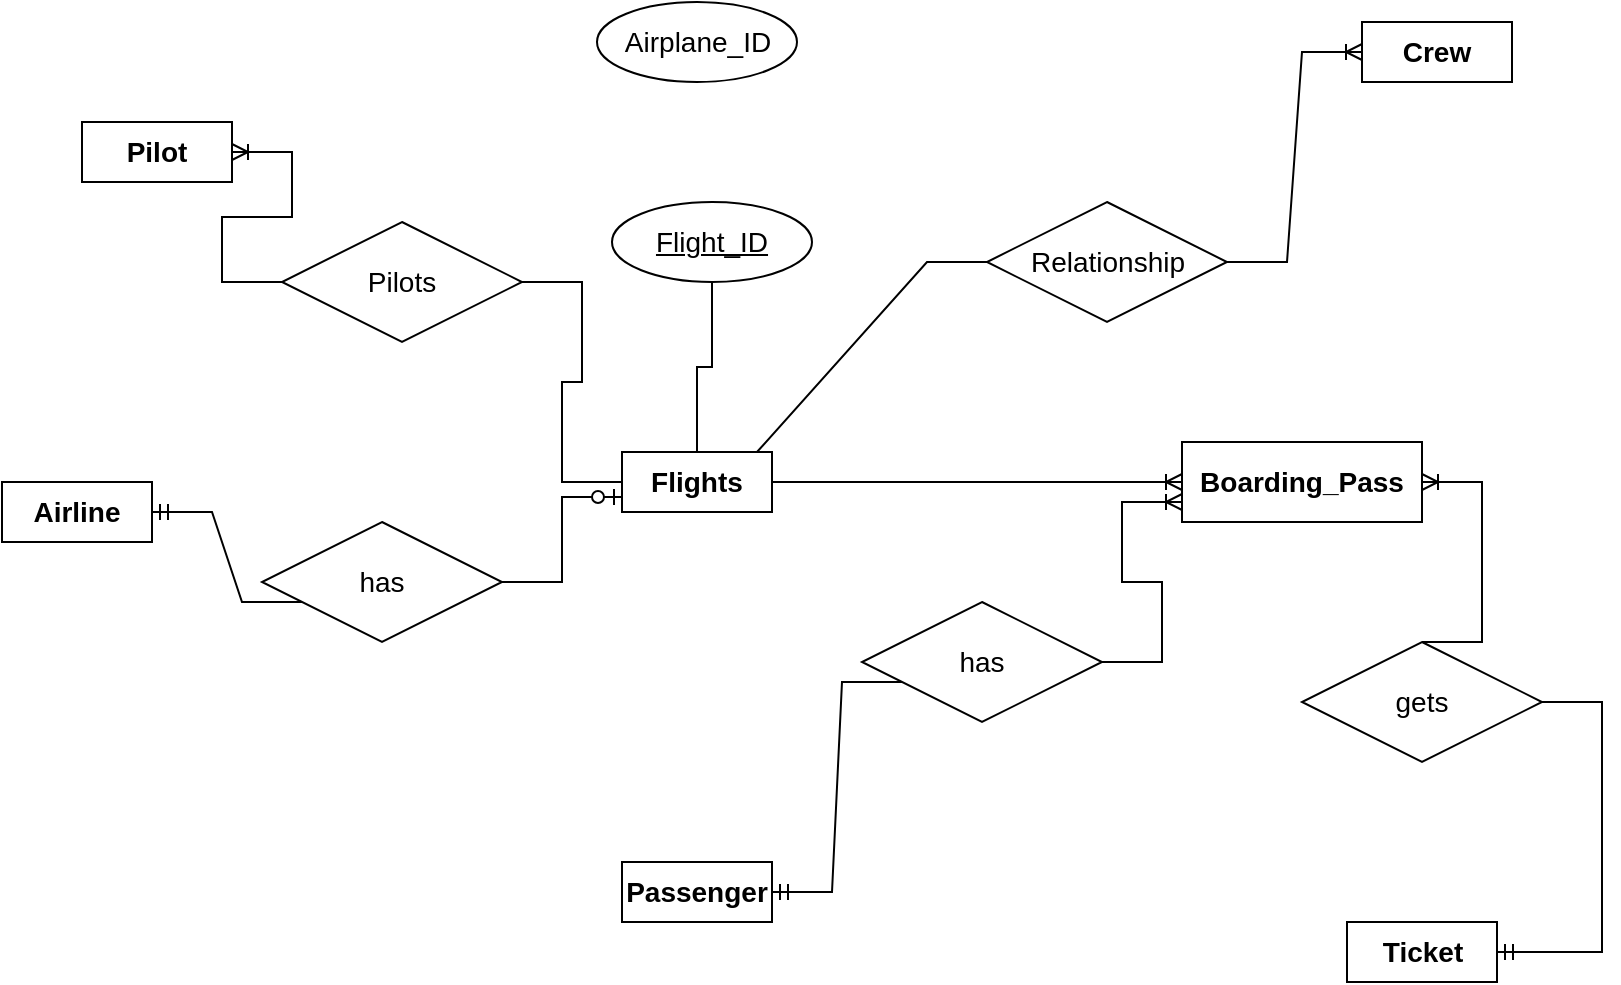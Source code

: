 <mxfile version="16.6.2" type="device"><diagram id="R2lEEEUBdFMjLlhIrx00" name="Page-1"><mxGraphModel dx="1550" dy="831" grid="1" gridSize="10" guides="1" tooltips="1" connect="1" arrows="1" fold="1" page="1" pageScale="1" pageWidth="850" pageHeight="1100" math="0" shadow="0" extFonts="Permanent Marker^https://fonts.googleapis.com/css?family=Permanent+Marker"><root><mxCell id="0"/><mxCell id="1" parent="0"/><mxCell id="Lsv488FWOTfneSqr7BF7-31" style="edgeStyle=orthogonalEdgeStyle;rounded=0;orthogonalLoop=1;jettySize=auto;html=1;exitX=0.5;exitY=0;exitDx=0;exitDy=0;entryX=0.5;entryY=1;entryDx=0;entryDy=0;fontSize=14;endArrow=none;endFill=0;" edge="1" parent="1" source="Lsv488FWOTfneSqr7BF7-2" target="Lsv488FWOTfneSqr7BF7-30"><mxGeometry relative="1" as="geometry"/></mxCell><mxCell id="Lsv488FWOTfneSqr7BF7-2" value="&lt;b&gt;&lt;font style=&quot;font-size: 14px&quot;&gt;Flights&lt;/font&gt;&lt;/b&gt;" style="rounded=0;whiteSpace=wrap;html=1;" vertex="1" parent="1"><mxGeometry x="330" y="275" width="75" height="30" as="geometry"/></mxCell><mxCell id="Lsv488FWOTfneSqr7BF7-4" value="&lt;span style=&quot;font-size: 14px&quot;&gt;Ticket&lt;/span&gt;" style="rounded=0;whiteSpace=wrap;html=1;fontStyle=1" vertex="1" parent="1"><mxGeometry x="692.5" y="510" width="75" height="30" as="geometry"/></mxCell><mxCell id="Lsv488FWOTfneSqr7BF7-5" value="&lt;span style=&quot;font-size: 14px&quot;&gt;Crew&lt;/span&gt;" style="rounded=0;whiteSpace=wrap;html=1;fontStyle=1" vertex="1" parent="1"><mxGeometry x="700" y="60" width="75" height="30" as="geometry"/></mxCell><mxCell id="Lsv488FWOTfneSqr7BF7-6" value="&lt;span style=&quot;font-size: 14px&quot;&gt;Pilot&lt;/span&gt;" style="rounded=0;whiteSpace=wrap;html=1;fontStyle=1" vertex="1" parent="1"><mxGeometry x="60" y="110" width="75" height="30" as="geometry"/></mxCell><mxCell id="Lsv488FWOTfneSqr7BF7-7" value="&lt;span style=&quot;font-size: 14px&quot;&gt;Boarding_Pass&lt;/span&gt;" style="rounded=0;whiteSpace=wrap;html=1;fontStyle=1" vertex="1" parent="1"><mxGeometry x="610" y="270" width="120" height="40" as="geometry"/></mxCell><mxCell id="Lsv488FWOTfneSqr7BF7-8" value="&lt;span&gt;&lt;font style=&quot;font-size: 14px&quot;&gt;Passenger&lt;/font&gt;&lt;/span&gt;" style="rounded=0;whiteSpace=wrap;html=1;fontStyle=1" vertex="1" parent="1"><mxGeometry x="330" y="480" width="75" height="30" as="geometry"/></mxCell><mxCell id="Lsv488FWOTfneSqr7BF7-9" value="&lt;span&gt;&lt;font style=&quot;font-size: 14px&quot;&gt;Airline&lt;/font&gt;&lt;/span&gt;" style="rounded=0;whiteSpace=wrap;html=1;fontStyle=1" vertex="1" parent="1"><mxGeometry x="20" y="290" width="75" height="30" as="geometry"/></mxCell><mxCell id="Lsv488FWOTfneSqr7BF7-19" value="" style="edgeStyle=entityRelationEdgeStyle;fontSize=12;html=1;endArrow=ERoneToMany;rounded=0;entryX=0;entryY=0.5;entryDx=0;entryDy=0;exitX=1;exitY=0.5;exitDx=0;exitDy=0;" edge="1" parent="1" source="Lsv488FWOTfneSqr7BF7-2" target="Lsv488FWOTfneSqr7BF7-7"><mxGeometry width="100" height="100" relative="1" as="geometry"><mxPoint x="440" y="290" as="sourcePoint"/><mxPoint x="530" y="220" as="targetPoint"/></mxGeometry></mxCell><mxCell id="Lsv488FWOTfneSqr7BF7-22" value="" style="edgeStyle=entityRelationEdgeStyle;fontSize=12;html=1;endArrow=ERoneToMany;rounded=0;entryX=1;entryY=0.5;entryDx=0;entryDy=0;exitX=0;exitY=0.5;exitDx=0;exitDy=0;startArrow=none;" edge="1" parent="1" source="Lsv488FWOTfneSqr7BF7-32" target="Lsv488FWOTfneSqr7BF7-6"><mxGeometry width="100" height="100" relative="1" as="geometry"><mxPoint x="130" y="270" as="sourcePoint"/><mxPoint x="150" y="190" as="targetPoint"/></mxGeometry></mxCell><mxCell id="Lsv488FWOTfneSqr7BF7-23" value="" style="edgeStyle=entityRelationEdgeStyle;fontSize=12;html=1;endArrow=ERzeroToOne;startArrow=none;rounded=0;exitX=1;exitY=0.5;exitDx=0;exitDy=0;entryX=0;entryY=0.75;entryDx=0;entryDy=0;" edge="1" parent="1" source="Lsv488FWOTfneSqr7BF7-34" target="Lsv488FWOTfneSqr7BF7-2"><mxGeometry width="100" height="100" relative="1" as="geometry"><mxPoint x="300" y="420" as="sourcePoint"/><mxPoint x="380" y="330" as="targetPoint"/></mxGeometry></mxCell><mxCell id="Lsv488FWOTfneSqr7BF7-24" value="" style="edgeStyle=entityRelationEdgeStyle;fontSize=12;html=1;endArrow=ERoneToMany;rounded=0;entryX=0;entryY=0.5;entryDx=0;entryDy=0;startArrow=none;" edge="1" parent="1" source="Lsv488FWOTfneSqr7BF7-40" target="Lsv488FWOTfneSqr7BF7-5"><mxGeometry width="100" height="100" relative="1" as="geometry"><mxPoint x="260" y="210" as="sourcePoint"/><mxPoint x="360" y="110" as="targetPoint"/></mxGeometry></mxCell><mxCell id="Lsv488FWOTfneSqr7BF7-26" value="" style="edgeStyle=entityRelationEdgeStyle;fontSize=12;html=1;endArrow=ERoneToMany;startArrow=none;rounded=0;exitX=0.5;exitY=0;exitDx=0;exitDy=0;" edge="1" parent="1" source="Lsv488FWOTfneSqr7BF7-38" target="Lsv488FWOTfneSqr7BF7-7"><mxGeometry width="100" height="100" relative="1" as="geometry"><mxPoint x="800" y="530" as="sourcePoint"/><mxPoint x="690" y="320" as="targetPoint"/></mxGeometry></mxCell><mxCell id="Lsv488FWOTfneSqr7BF7-27" value="" style="edgeStyle=entityRelationEdgeStyle;fontSize=12;html=1;endArrow=ERoneToMany;startArrow=none;rounded=0;entryX=0;entryY=0.75;entryDx=0;entryDy=0;exitX=1;exitY=0.5;exitDx=0;exitDy=0;" edge="1" parent="1" source="Lsv488FWOTfneSqr7BF7-36" target="Lsv488FWOTfneSqr7BF7-7"><mxGeometry width="100" height="100" relative="1" as="geometry"><mxPoint x="500" y="450" as="sourcePoint"/><mxPoint x="600" y="350" as="targetPoint"/></mxGeometry></mxCell><mxCell id="Lsv488FWOTfneSqr7BF7-30" value="Flight_ID" style="ellipse;whiteSpace=wrap;html=1;align=center;fontStyle=4;fontSize=14;" vertex="1" parent="1"><mxGeometry x="325" y="150" width="100" height="40" as="geometry"/></mxCell><mxCell id="Lsv488FWOTfneSqr7BF7-32" value="Pilots" style="shape=rhombus;perimeter=rhombusPerimeter;whiteSpace=wrap;html=1;align=center;fontSize=14;" vertex="1" parent="1"><mxGeometry x="160" y="160" width="120" height="60" as="geometry"/></mxCell><mxCell id="Lsv488FWOTfneSqr7BF7-33" value="" style="edgeStyle=entityRelationEdgeStyle;fontSize=12;html=1;endArrow=none;rounded=0;entryX=1;entryY=0.5;entryDx=0;entryDy=0;exitX=0;exitY=0.5;exitDx=0;exitDy=0;" edge="1" parent="1" source="Lsv488FWOTfneSqr7BF7-2" target="Lsv488FWOTfneSqr7BF7-32"><mxGeometry width="100" height="100" relative="1" as="geometry"><mxPoint x="330" y="290" as="sourcePoint"/><mxPoint x="135" y="125" as="targetPoint"/></mxGeometry></mxCell><mxCell id="Lsv488FWOTfneSqr7BF7-34" value="has" style="shape=rhombus;perimeter=rhombusPerimeter;whiteSpace=wrap;html=1;align=center;fontSize=14;" vertex="1" parent="1"><mxGeometry x="150" y="310" width="120" height="60" as="geometry"/></mxCell><mxCell id="Lsv488FWOTfneSqr7BF7-35" value="" style="edgeStyle=entityRelationEdgeStyle;fontSize=12;html=1;endArrow=none;startArrow=ERmandOne;rounded=0;exitX=1;exitY=0.5;exitDx=0;exitDy=0;entryX=0;entryY=0.75;entryDx=0;entryDy=0;" edge="1" parent="1" source="Lsv488FWOTfneSqr7BF7-9" target="Lsv488FWOTfneSqr7BF7-34"><mxGeometry width="100" height="100" relative="1" as="geometry"><mxPoint x="95" y="305" as="sourcePoint"/><mxPoint x="330" y="297.5" as="targetPoint"/></mxGeometry></mxCell><mxCell id="Lsv488FWOTfneSqr7BF7-36" value="has" style="shape=rhombus;perimeter=rhombusPerimeter;whiteSpace=wrap;html=1;align=center;fontSize=14;" vertex="1" parent="1"><mxGeometry x="450" y="350" width="120" height="60" as="geometry"/></mxCell><mxCell id="Lsv488FWOTfneSqr7BF7-37" value="" style="edgeStyle=entityRelationEdgeStyle;fontSize=12;html=1;endArrow=none;startArrow=ERmandOne;rounded=0;entryX=0;entryY=0.75;entryDx=0;entryDy=0;exitX=1;exitY=0.5;exitDx=0;exitDy=0;" edge="1" parent="1" source="Lsv488FWOTfneSqr7BF7-8" target="Lsv488FWOTfneSqr7BF7-36"><mxGeometry width="100" height="100" relative="1" as="geometry"><mxPoint x="405" y="495" as="sourcePoint"/><mxPoint x="610" y="300" as="targetPoint"/></mxGeometry></mxCell><mxCell id="Lsv488FWOTfneSqr7BF7-38" value="gets" style="shape=rhombus;perimeter=rhombusPerimeter;whiteSpace=wrap;html=1;align=center;fontSize=14;" vertex="1" parent="1"><mxGeometry x="670" y="370" width="120" height="60" as="geometry"/></mxCell><mxCell id="Lsv488FWOTfneSqr7BF7-39" value="" style="edgeStyle=entityRelationEdgeStyle;fontSize=12;html=1;endArrow=none;startArrow=ERmandOne;rounded=0;exitX=1;exitY=0.5;exitDx=0;exitDy=0;" edge="1" parent="1" source="Lsv488FWOTfneSqr7BF7-4" target="Lsv488FWOTfneSqr7BF7-38"><mxGeometry width="100" height="100" relative="1" as="geometry"><mxPoint x="707.5" y="495" as="sourcePoint"/><mxPoint x="730" y="290" as="targetPoint"/></mxGeometry></mxCell><mxCell id="Lsv488FWOTfneSqr7BF7-40" value="Relationship" style="shape=rhombus;perimeter=rhombusPerimeter;whiteSpace=wrap;html=1;align=center;fontSize=14;" vertex="1" parent="1"><mxGeometry x="512.5" y="150" width="120" height="60" as="geometry"/></mxCell><mxCell id="Lsv488FWOTfneSqr7BF7-41" value="" style="edgeStyle=entityRelationEdgeStyle;fontSize=12;html=1;endArrow=none;rounded=0;entryX=0;entryY=0.5;entryDx=0;entryDy=0;exitX=0.5;exitY=0;exitDx=0;exitDy=0;" edge="1" parent="1" source="Lsv488FWOTfneSqr7BF7-2" target="Lsv488FWOTfneSqr7BF7-40"><mxGeometry width="100" height="100" relative="1" as="geometry"><mxPoint x="367.5" y="275" as="sourcePoint"/><mxPoint x="632.5" y="85" as="targetPoint"/></mxGeometry></mxCell><mxCell id="Lsv488FWOTfneSqr7BF7-43" value="Airplane_ID" style="ellipse;whiteSpace=wrap;html=1;align=center;fontSize=14;" vertex="1" parent="1"><mxGeometry x="317.5" y="50" width="100" height="40" as="geometry"/></mxCell></root></mxGraphModel></diagram></mxfile>